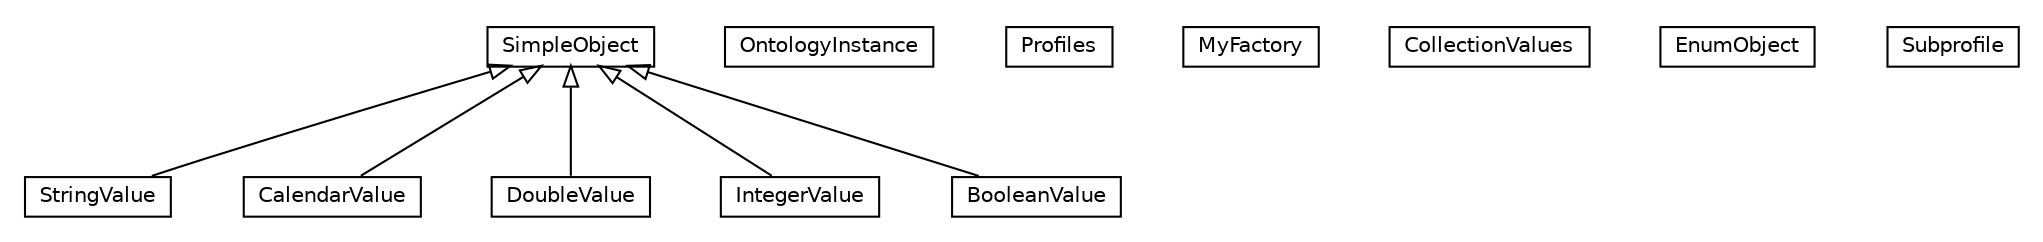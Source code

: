 #!/usr/local/bin/dot
#
# Class diagram 
# Generated by UMLGraph version R5_6-24-gf6e263 (http://www.umlgraph.org/)
#

digraph G {
	edge [fontname="Helvetica",fontsize=10,labelfontname="Helvetica",labelfontsize=10];
	node [fontname="Helvetica",fontsize=10,shape=plaintext];
	nodesep=0.25;
	ranksep=0.5;
	// org.universAAL.tools.ucc.model.jaxb.StringValue
	c6894 [label=<<table title="org.universAAL.tools.ucc.model.jaxb.StringValue" border="0" cellborder="1" cellspacing="0" cellpadding="2" port="p" href="./StringValue.html">
		<tr><td><table border="0" cellspacing="0" cellpadding="1">
<tr><td align="center" balign="center"> StringValue </td></tr>
		</table></td></tr>
		</table>>, URL="./StringValue.html", fontname="Helvetica", fontcolor="black", fontsize=10.0];
	// org.universAAL.tools.ucc.model.jaxb.OntologyInstance
	c6895 [label=<<table title="org.universAAL.tools.ucc.model.jaxb.OntologyInstance" border="0" cellborder="1" cellspacing="0" cellpadding="2" port="p" href="./OntologyInstance.html">
		<tr><td><table border="0" cellspacing="0" cellpadding="1">
<tr><td align="center" balign="center"> OntologyInstance </td></tr>
		</table></td></tr>
		</table>>, URL="./OntologyInstance.html", fontname="Helvetica", fontcolor="black", fontsize=10.0];
	// org.universAAL.tools.ucc.model.jaxb.Profiles
	c6896 [label=<<table title="org.universAAL.tools.ucc.model.jaxb.Profiles" border="0" cellborder="1" cellspacing="0" cellpadding="2" port="p" href="./Profiles.html">
		<tr><td><table border="0" cellspacing="0" cellpadding="1">
<tr><td align="center" balign="center"> Profiles </td></tr>
		</table></td></tr>
		</table>>, URL="./Profiles.html", fontname="Helvetica", fontcolor="black", fontsize=10.0];
	// org.universAAL.tools.ucc.model.jaxb.MyFactory
	c6897 [label=<<table title="org.universAAL.tools.ucc.model.jaxb.MyFactory" border="0" cellborder="1" cellspacing="0" cellpadding="2" port="p" href="./MyFactory.html">
		<tr><td><table border="0" cellspacing="0" cellpadding="1">
<tr><td align="center" balign="center"> MyFactory </td></tr>
		</table></td></tr>
		</table>>, URL="./MyFactory.html", fontname="Helvetica", fontcolor="black", fontsize=10.0];
	// org.universAAL.tools.ucc.model.jaxb.CalendarValue
	c6898 [label=<<table title="org.universAAL.tools.ucc.model.jaxb.CalendarValue" border="0" cellborder="1" cellspacing="0" cellpadding="2" port="p" href="./CalendarValue.html">
		<tr><td><table border="0" cellspacing="0" cellpadding="1">
<tr><td align="center" balign="center"> CalendarValue </td></tr>
		</table></td></tr>
		</table>>, URL="./CalendarValue.html", fontname="Helvetica", fontcolor="black", fontsize=10.0];
	// org.universAAL.tools.ucc.model.jaxb.DoubleValue
	c6899 [label=<<table title="org.universAAL.tools.ucc.model.jaxb.DoubleValue" border="0" cellborder="1" cellspacing="0" cellpadding="2" port="p" href="./DoubleValue.html">
		<tr><td><table border="0" cellspacing="0" cellpadding="1">
<tr><td align="center" balign="center"> DoubleValue </td></tr>
		</table></td></tr>
		</table>>, URL="./DoubleValue.html", fontname="Helvetica", fontcolor="black", fontsize=10.0];
	// org.universAAL.tools.ucc.model.jaxb.CollectionValues
	c6900 [label=<<table title="org.universAAL.tools.ucc.model.jaxb.CollectionValues" border="0" cellborder="1" cellspacing="0" cellpadding="2" port="p" href="./CollectionValues.html">
		<tr><td><table border="0" cellspacing="0" cellpadding="1">
<tr><td align="center" balign="center"> CollectionValues </td></tr>
		</table></td></tr>
		</table>>, URL="./CollectionValues.html", fontname="Helvetica", fontcolor="black", fontsize=10.0];
	// org.universAAL.tools.ucc.model.jaxb.EnumObject
	c6901 [label=<<table title="org.universAAL.tools.ucc.model.jaxb.EnumObject" border="0" cellborder="1" cellspacing="0" cellpadding="2" port="p" href="./EnumObject.html">
		<tr><td><table border="0" cellspacing="0" cellpadding="1">
<tr><td align="center" balign="center"> EnumObject </td></tr>
		</table></td></tr>
		</table>>, URL="./EnumObject.html", fontname="Helvetica", fontcolor="black", fontsize=10.0];
	// org.universAAL.tools.ucc.model.jaxb.Subprofile
	c6902 [label=<<table title="org.universAAL.tools.ucc.model.jaxb.Subprofile" border="0" cellborder="1" cellspacing="0" cellpadding="2" port="p" href="./Subprofile.html">
		<tr><td><table border="0" cellspacing="0" cellpadding="1">
<tr><td align="center" balign="center"> Subprofile </td></tr>
		</table></td></tr>
		</table>>, URL="./Subprofile.html", fontname="Helvetica", fontcolor="black", fontsize=10.0];
	// org.universAAL.tools.ucc.model.jaxb.IntegerValue
	c6903 [label=<<table title="org.universAAL.tools.ucc.model.jaxb.IntegerValue" border="0" cellborder="1" cellspacing="0" cellpadding="2" port="p" href="./IntegerValue.html">
		<tr><td><table border="0" cellspacing="0" cellpadding="1">
<tr><td align="center" balign="center"> IntegerValue </td></tr>
		</table></td></tr>
		</table>>, URL="./IntegerValue.html", fontname="Helvetica", fontcolor="black", fontsize=10.0];
	// org.universAAL.tools.ucc.model.jaxb.SimpleObject
	c6904 [label=<<table title="org.universAAL.tools.ucc.model.jaxb.SimpleObject" border="0" cellborder="1" cellspacing="0" cellpadding="2" port="p" href="./SimpleObject.html">
		<tr><td><table border="0" cellspacing="0" cellpadding="1">
<tr><td align="center" balign="center"> SimpleObject </td></tr>
		</table></td></tr>
		</table>>, URL="./SimpleObject.html", fontname="Helvetica", fontcolor="black", fontsize=10.0];
	// org.universAAL.tools.ucc.model.jaxb.BooleanValue
	c6905 [label=<<table title="org.universAAL.tools.ucc.model.jaxb.BooleanValue" border="0" cellborder="1" cellspacing="0" cellpadding="2" port="p" href="./BooleanValue.html">
		<tr><td><table border="0" cellspacing="0" cellpadding="1">
<tr><td align="center" balign="center"> BooleanValue </td></tr>
		</table></td></tr>
		</table>>, URL="./BooleanValue.html", fontname="Helvetica", fontcolor="black", fontsize=10.0];
	//org.universAAL.tools.ucc.model.jaxb.StringValue extends org.universAAL.tools.ucc.model.jaxb.SimpleObject
	c6904:p -> c6894:p [dir=back,arrowtail=empty];
	//org.universAAL.tools.ucc.model.jaxb.CalendarValue extends org.universAAL.tools.ucc.model.jaxb.SimpleObject
	c6904:p -> c6898:p [dir=back,arrowtail=empty];
	//org.universAAL.tools.ucc.model.jaxb.DoubleValue extends org.universAAL.tools.ucc.model.jaxb.SimpleObject
	c6904:p -> c6899:p [dir=back,arrowtail=empty];
	//org.universAAL.tools.ucc.model.jaxb.IntegerValue extends org.universAAL.tools.ucc.model.jaxb.SimpleObject
	c6904:p -> c6903:p [dir=back,arrowtail=empty];
	//org.universAAL.tools.ucc.model.jaxb.BooleanValue extends org.universAAL.tools.ucc.model.jaxb.SimpleObject
	c6904:p -> c6905:p [dir=back,arrowtail=empty];
}

